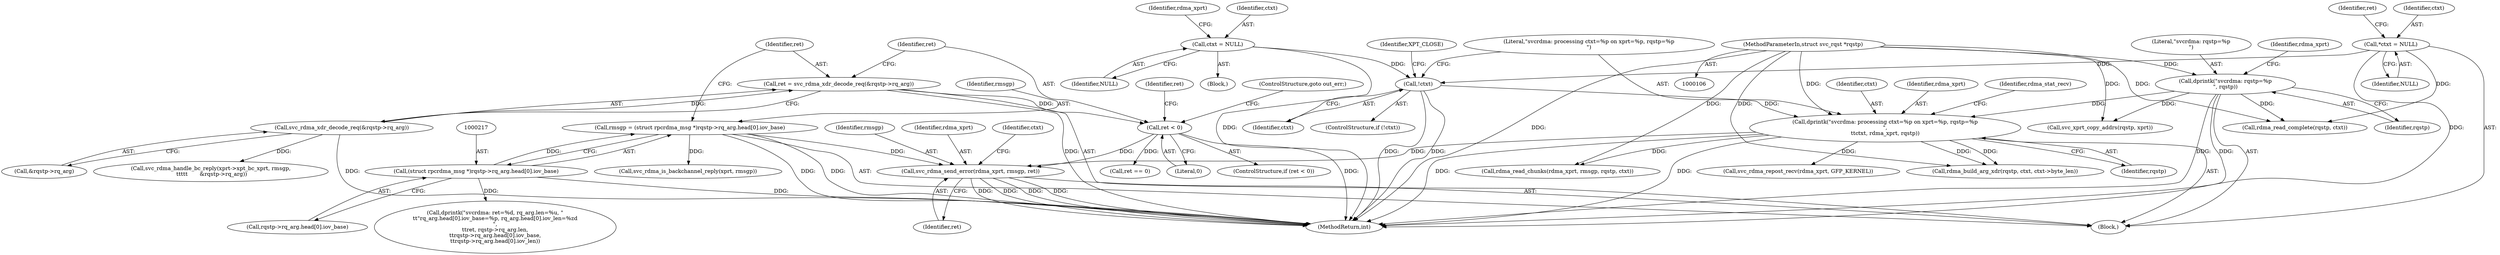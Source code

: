 digraph "1_linux_c70422f760c120480fee4de6c38804c72aa26bc1_30@API" {
"1000366" [label="(Call,svc_rdma_send_error(rdma_xprt, rmsgp, ret))"];
"1000200" [label="(Call,dprintk(\"svcrdma: processing ctxt=%p on xprt=%p, rqstp=%p\n\",\n\t\tctxt, rdma_xprt, rqstp))"];
"1000188" [label="(Call,!ctxt)"];
"1000116" [label="(Call,*ctxt = NULL)"];
"1000179" [label="(Call,ctxt = NULL)"];
"1000124" [label="(Call,dprintk(\"svcrdma: rqstp=%p\n\", rqstp))"];
"1000107" [label="(MethodParameterIn,struct svc_rqst *rqstp)"];
"1000214" [label="(Call,rmsgp = (struct rpcrdma_msg *)rqstp->rq_arg.head[0].iov_base)"];
"1000216" [label="(Call,(struct rpcrdma_msg *)rqstp->rq_arg.head[0].iov_base)"];
"1000235" [label="(Call,ret < 0)"];
"1000227" [label="(Call,ret = svc_rdma_xdr_decode_req(&rqstp->rq_arg))"];
"1000229" [label="(Call,svc_rdma_xdr_decode_req(&rqstp->rq_arg))"];
"1000187" [label="(ControlStructure,if (!ctxt))"];
"1000360" [label="(Call,svc_xprt_copy_addrs(rqstp, xprt))"];
"1000130" [label="(Identifier,rdma_xprt)"];
"1000256" [label="(Call,svc_rdma_handle_bc_reply(xprt->xpt_bc_xprt, rmsgp,\n \t\t\t\t\t       &rqstp->rq_arg))"];
"1000203" [label="(Identifier,rdma_xprt)"];
"1000241" [label="(Identifier,ret)"];
"1000185" [label="(Identifier,rdma_xprt)"];
"1000240" [label="(Call,ret == 0)"];
"1000193" [label="(Identifier,XPT_CLOSE)"];
"1000235" [label="(Call,ret < 0)"];
"1000189" [label="(Identifier,ctxt)"];
"1000329" [label="(Call,dprintk(\"svcrdma: ret=%d, rq_arg.len=%u, \"\n\t\t\"rq_arg.head[0].iov_base=%p, rq_arg.head[0].iov_len=%zd\n\",\n\t\tret, rqstp->rq_arg.len,\n\t\trqstp->rq_arg.head[0].iov_base,\n\t\trqstp->rq_arg.head[0].iov_len))"];
"1000237" [label="(Literal,0)"];
"1000236" [label="(Identifier,ret)"];
"1000368" [label="(Identifier,rmsgp)"];
"1000234" [label="(ControlStructure,if (ret < 0))"];
"1000150" [label="(Call,rdma_read_complete(rqstp, ctxt))"];
"1000122" [label="(Identifier,ret)"];
"1000204" [label="(Identifier,rqstp)"];
"1000250" [label="(Call,svc_rdma_is_backchannel_reply(xprt, rmsgp))"];
"1000218" [label="(Call,rqstp->rq_arg.head[0].iov_base)"];
"1000124" [label="(Call,dprintk(\"svcrdma: rqstp=%p\n\", rqstp))"];
"1000275" [label="(Call,rdma_read_chunks(rdma_xprt, rmsgp, rqstp, ctxt))"];
"1000126" [label="(Identifier,rqstp)"];
"1000181" [label="(Identifier,NULL)"];
"1000116" [label="(Call,*ctxt = NULL)"];
"1000180" [label="(Identifier,ctxt)"];
"1000230" [label="(Call,&rqstp->rq_arg)"];
"1000118" [label="(Identifier,NULL)"];
"1000125" [label="(Literal,\"svcrdma: rqstp=%p\n\")"];
"1000214" [label="(Call,rmsgp = (struct rpcrdma_msg *)rqstp->rq_arg.head[0].iov_base)"];
"1000117" [label="(Identifier,ctxt)"];
"1000108" [label="(Block,)"];
"1000384" [label="(Call,svc_rdma_repost_recv(rdma_xprt, GFP_KERNEL))"];
"1000227" [label="(Call,ret = svc_rdma_xdr_decode_req(&rqstp->rq_arg))"];
"1000208" [label="(Call,rdma_build_arg_xdr(rqstp, ctxt, ctxt->byte_len))"];
"1000229" [label="(Call,svc_rdma_xdr_decode_req(&rqstp->rq_arg))"];
"1000387" [label="(MethodReturn,int)"];
"1000188" [label="(Call,!ctxt)"];
"1000367" [label="(Identifier,rdma_xprt)"];
"1000169" [label="(Block,)"];
"1000238" [label="(ControlStructure,goto out_err;)"];
"1000207" [label="(Identifier,rdma_stat_recv)"];
"1000215" [label="(Identifier,rmsgp)"];
"1000179" [label="(Call,ctxt = NULL)"];
"1000216" [label="(Call,(struct rpcrdma_msg *)rqstp->rq_arg.head[0].iov_base)"];
"1000107" [label="(MethodParameterIn,struct svc_rqst *rqstp)"];
"1000371" [label="(Identifier,ctxt)"];
"1000366" [label="(Call,svc_rdma_send_error(rdma_xprt, rmsgp, ret))"];
"1000201" [label="(Literal,\"svcrdma: processing ctxt=%p on xprt=%p, rqstp=%p\n\")"];
"1000202" [label="(Identifier,ctxt)"];
"1000200" [label="(Call,dprintk(\"svcrdma: processing ctxt=%p on xprt=%p, rqstp=%p\n\",\n\t\tctxt, rdma_xprt, rqstp))"];
"1000369" [label="(Identifier,ret)"];
"1000228" [label="(Identifier,ret)"];
"1000366" -> "1000108"  [label="AST: "];
"1000366" -> "1000369"  [label="CFG: "];
"1000367" -> "1000366"  [label="AST: "];
"1000368" -> "1000366"  [label="AST: "];
"1000369" -> "1000366"  [label="AST: "];
"1000371" -> "1000366"  [label="CFG: "];
"1000366" -> "1000387"  [label="DDG: "];
"1000366" -> "1000387"  [label="DDG: "];
"1000366" -> "1000387"  [label="DDG: "];
"1000366" -> "1000387"  [label="DDG: "];
"1000200" -> "1000366"  [label="DDG: "];
"1000214" -> "1000366"  [label="DDG: "];
"1000235" -> "1000366"  [label="DDG: "];
"1000200" -> "1000108"  [label="AST: "];
"1000200" -> "1000204"  [label="CFG: "];
"1000201" -> "1000200"  [label="AST: "];
"1000202" -> "1000200"  [label="AST: "];
"1000203" -> "1000200"  [label="AST: "];
"1000204" -> "1000200"  [label="AST: "];
"1000207" -> "1000200"  [label="CFG: "];
"1000200" -> "1000387"  [label="DDG: "];
"1000200" -> "1000387"  [label="DDG: "];
"1000188" -> "1000200"  [label="DDG: "];
"1000124" -> "1000200"  [label="DDG: "];
"1000107" -> "1000200"  [label="DDG: "];
"1000200" -> "1000208"  [label="DDG: "];
"1000200" -> "1000208"  [label="DDG: "];
"1000200" -> "1000275"  [label="DDG: "];
"1000200" -> "1000384"  [label="DDG: "];
"1000188" -> "1000187"  [label="AST: "];
"1000188" -> "1000189"  [label="CFG: "];
"1000189" -> "1000188"  [label="AST: "];
"1000193" -> "1000188"  [label="CFG: "];
"1000201" -> "1000188"  [label="CFG: "];
"1000188" -> "1000387"  [label="DDG: "];
"1000188" -> "1000387"  [label="DDG: "];
"1000116" -> "1000188"  [label="DDG: "];
"1000179" -> "1000188"  [label="DDG: "];
"1000116" -> "1000108"  [label="AST: "];
"1000116" -> "1000118"  [label="CFG: "];
"1000117" -> "1000116"  [label="AST: "];
"1000118" -> "1000116"  [label="AST: "];
"1000122" -> "1000116"  [label="CFG: "];
"1000116" -> "1000387"  [label="DDG: "];
"1000116" -> "1000150"  [label="DDG: "];
"1000179" -> "1000169"  [label="AST: "];
"1000179" -> "1000181"  [label="CFG: "];
"1000180" -> "1000179"  [label="AST: "];
"1000181" -> "1000179"  [label="AST: "];
"1000185" -> "1000179"  [label="CFG: "];
"1000179" -> "1000387"  [label="DDG: "];
"1000124" -> "1000108"  [label="AST: "];
"1000124" -> "1000126"  [label="CFG: "];
"1000125" -> "1000124"  [label="AST: "];
"1000126" -> "1000124"  [label="AST: "];
"1000130" -> "1000124"  [label="CFG: "];
"1000124" -> "1000387"  [label="DDG: "];
"1000124" -> "1000387"  [label="DDG: "];
"1000107" -> "1000124"  [label="DDG: "];
"1000124" -> "1000150"  [label="DDG: "];
"1000124" -> "1000360"  [label="DDG: "];
"1000107" -> "1000106"  [label="AST: "];
"1000107" -> "1000387"  [label="DDG: "];
"1000107" -> "1000150"  [label="DDG: "];
"1000107" -> "1000208"  [label="DDG: "];
"1000107" -> "1000275"  [label="DDG: "];
"1000107" -> "1000360"  [label="DDG: "];
"1000214" -> "1000108"  [label="AST: "];
"1000214" -> "1000216"  [label="CFG: "];
"1000215" -> "1000214"  [label="AST: "];
"1000216" -> "1000214"  [label="AST: "];
"1000228" -> "1000214"  [label="CFG: "];
"1000214" -> "1000387"  [label="DDG: "];
"1000214" -> "1000387"  [label="DDG: "];
"1000216" -> "1000214"  [label="DDG: "];
"1000214" -> "1000250"  [label="DDG: "];
"1000216" -> "1000218"  [label="CFG: "];
"1000217" -> "1000216"  [label="AST: "];
"1000218" -> "1000216"  [label="AST: "];
"1000216" -> "1000387"  [label="DDG: "];
"1000216" -> "1000329"  [label="DDG: "];
"1000235" -> "1000234"  [label="AST: "];
"1000235" -> "1000237"  [label="CFG: "];
"1000236" -> "1000235"  [label="AST: "];
"1000237" -> "1000235"  [label="AST: "];
"1000238" -> "1000235"  [label="CFG: "];
"1000241" -> "1000235"  [label="CFG: "];
"1000235" -> "1000387"  [label="DDG: "];
"1000227" -> "1000235"  [label="DDG: "];
"1000235" -> "1000240"  [label="DDG: "];
"1000227" -> "1000108"  [label="AST: "];
"1000227" -> "1000229"  [label="CFG: "];
"1000228" -> "1000227"  [label="AST: "];
"1000229" -> "1000227"  [label="AST: "];
"1000236" -> "1000227"  [label="CFG: "];
"1000227" -> "1000387"  [label="DDG: "];
"1000229" -> "1000227"  [label="DDG: "];
"1000229" -> "1000230"  [label="CFG: "];
"1000230" -> "1000229"  [label="AST: "];
"1000229" -> "1000387"  [label="DDG: "];
"1000229" -> "1000256"  [label="DDG: "];
}
